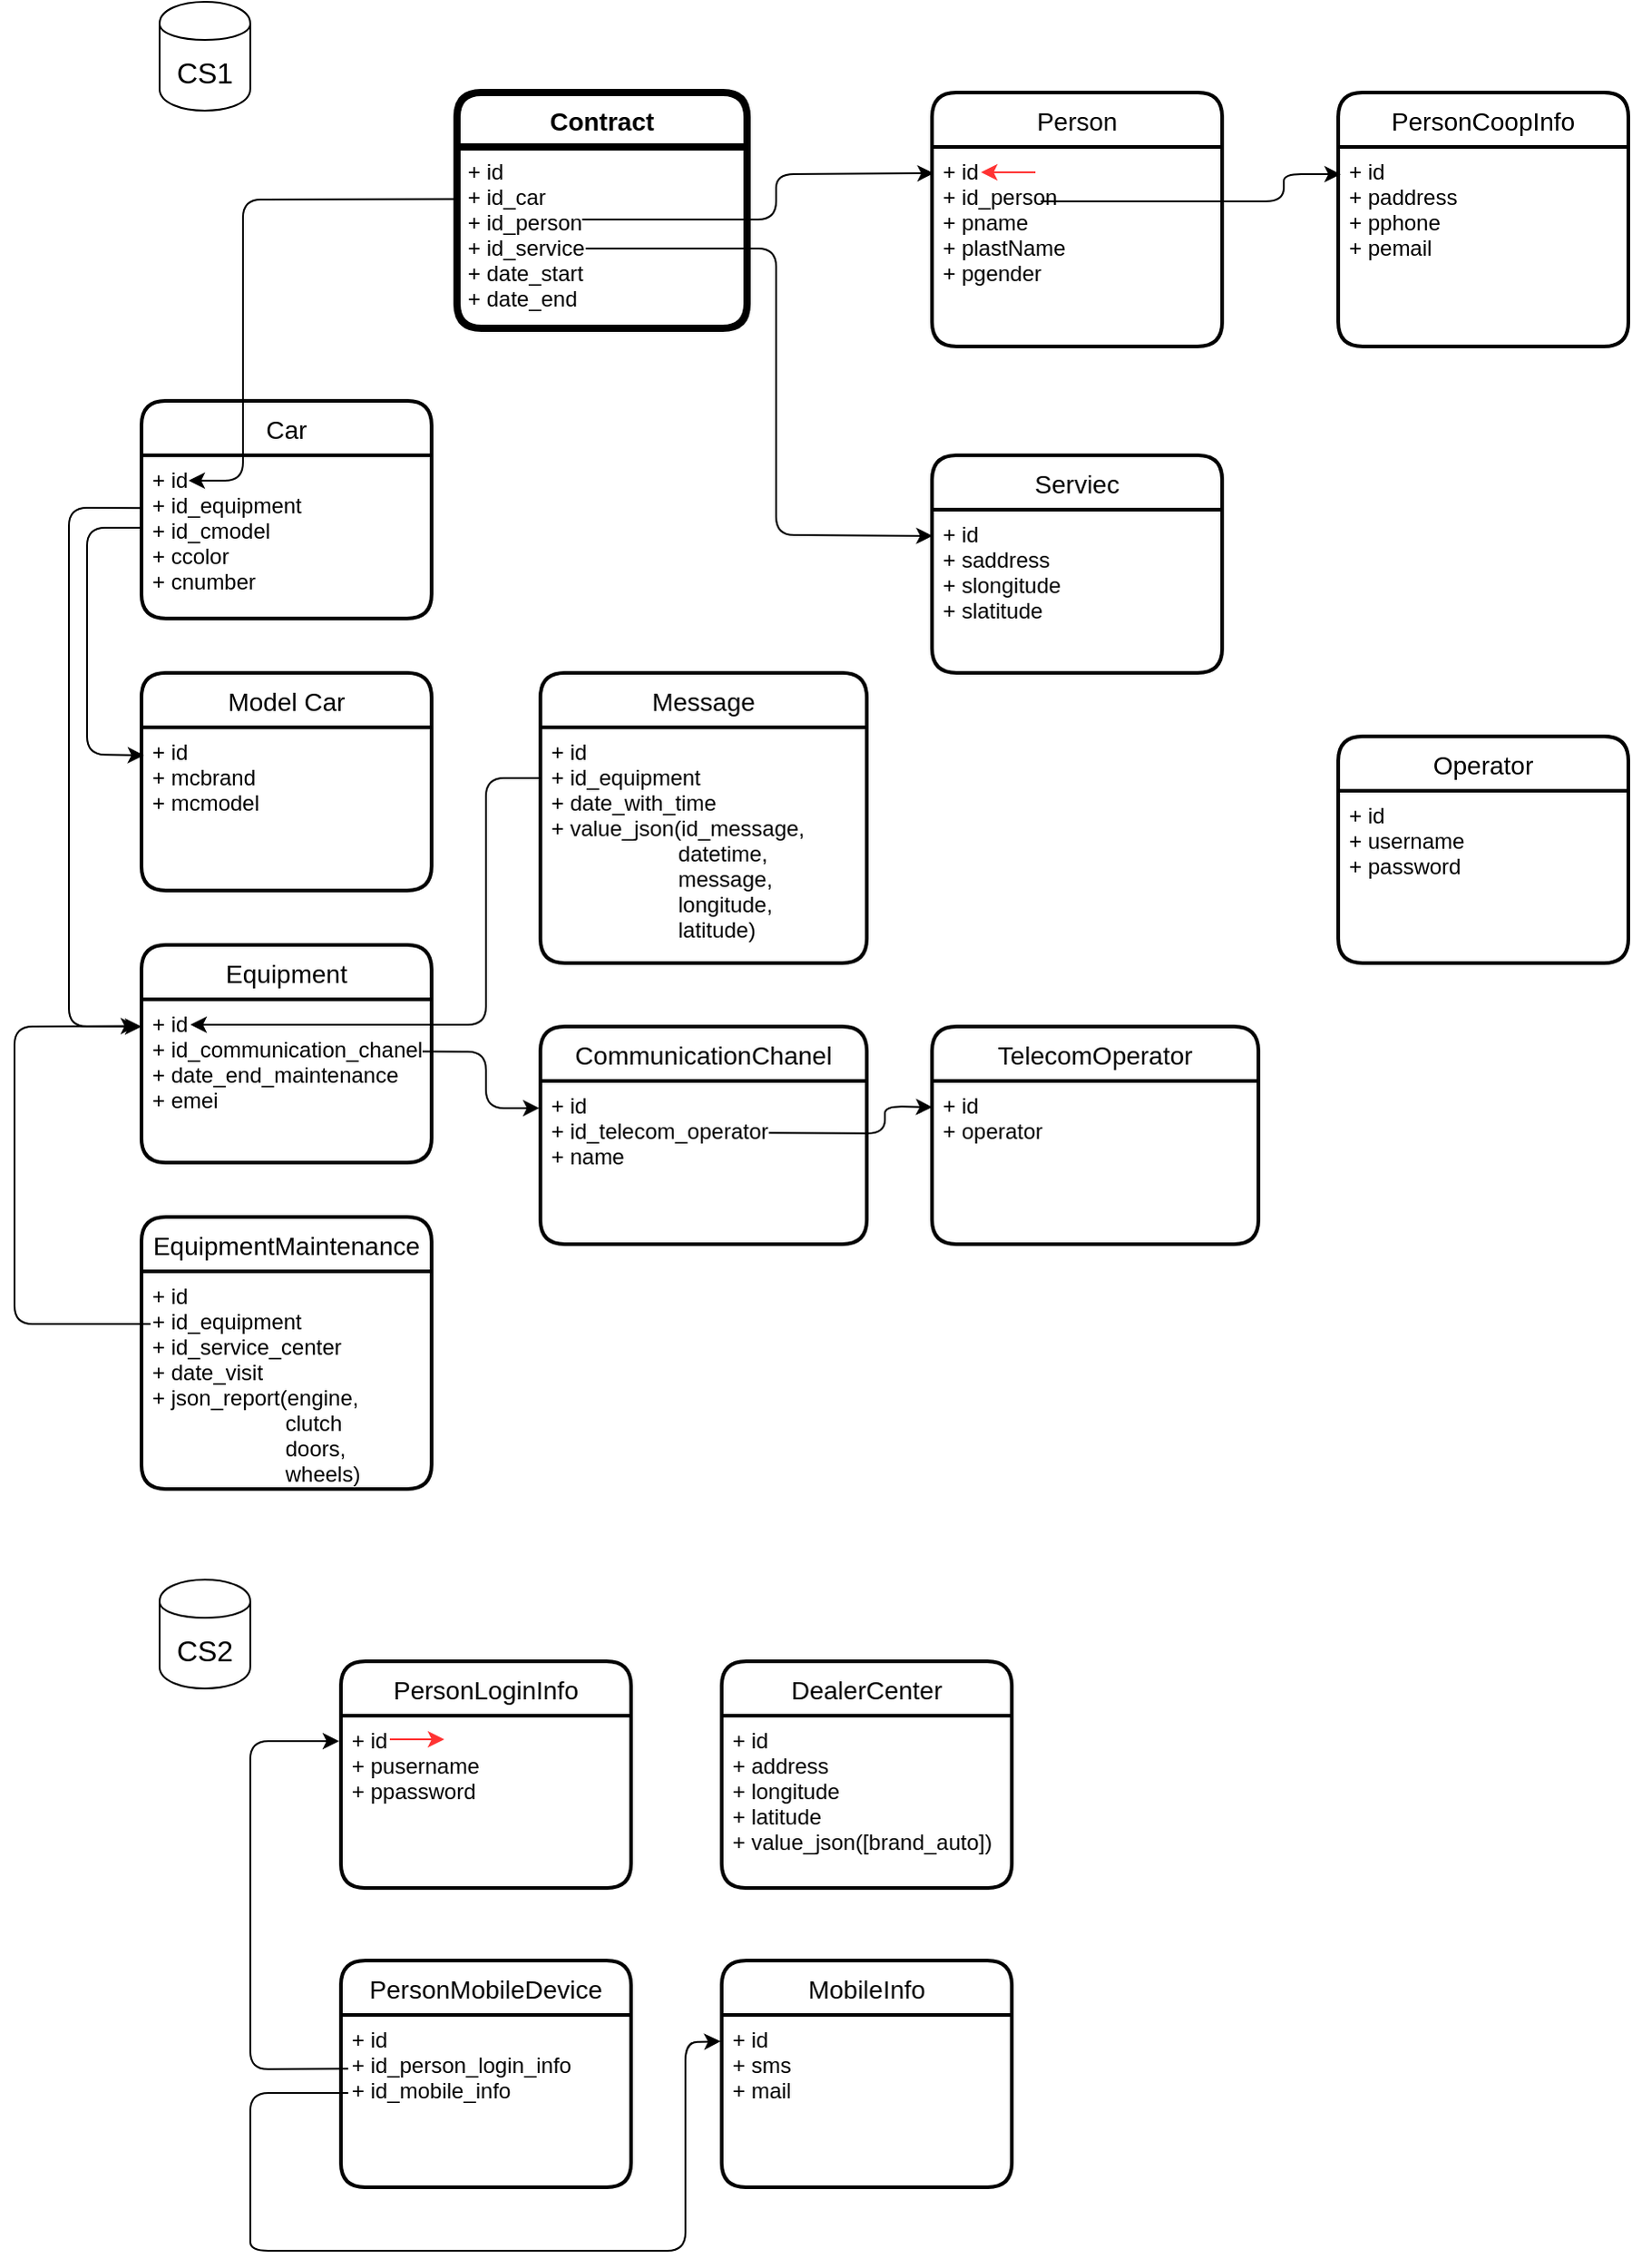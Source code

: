 <mxfile version="13.4.0"><diagram id="T7P3YKpvz4DEuK_9Z51c" name="Page-1"><mxGraphModel dx="830" dy="639" grid="1" gridSize="10" guides="1" tooltips="1" connect="1" arrows="1" fold="1" page="1" pageScale="1" pageWidth="827" pageHeight="1169" math="0" shadow="0"><root><mxCell id="0"/><mxCell id="1" parent="0"/><mxCell id="5yQ33lmolo7tfr5inS83-1" value="Contract" style="swimlane;childLayout=stackLayout;horizontal=1;startSize=30;horizontalStack=0;rounded=1;fontSize=14;fontStyle=1;strokeWidth=4;resizeParent=0;resizeLast=1;shadow=0;dashed=0;align=center;" parent="1" vertex="1"><mxGeometry x="334" y="70" width="160" height="130" as="geometry"/></mxCell><mxCell id="QtuaJJGVHw5_W9zmfLLQ-7" value="" style="endArrow=classic;html=1;entryX=0.006;entryY=0.132;entryDx=0;entryDy=0;entryPerimeter=0;" parent="5yQ33lmolo7tfr5inS83-1" target="5yQ33lmolo7tfr5inS83-8" edge="1"><mxGeometry width="50" height="50" relative="1" as="geometry"><mxPoint x="69" y="70" as="sourcePoint"/><mxPoint x="229" y="70" as="targetPoint"/><Array as="points"><mxPoint x="176" y="70"/><mxPoint x="176" y="45"/></Array></mxGeometry></mxCell><mxCell id="5yQ33lmolo7tfr5inS83-2" value="+ id&#xa;+ id_car&#xa;+ id_person&#xa;+ id_service&#xa;+ date_start&#xa;+ date_end" style="align=left;strokeColor=none;fillColor=none;spacingLeft=4;fontSize=12;verticalAlign=top;resizable=0;rotatable=0;part=1;" parent="5yQ33lmolo7tfr5inS83-1" vertex="1"><mxGeometry y="30" width="160" height="100" as="geometry"/></mxCell><mxCell id="5yQ33lmolo7tfr5inS83-3" value="Car" style="swimlane;childLayout=stackLayout;horizontal=1;startSize=30;horizontalStack=0;rounded=1;fontSize=14;fontStyle=0;strokeWidth=2;resizeParent=0;resizeLast=1;shadow=0;dashed=0;align=center;" parent="1" vertex="1"><mxGeometry x="160" y="240" width="160" height="120" as="geometry"/></mxCell><mxCell id="C8K9WklEfVpo-kMjgPmv-1" value="" style="endArrow=classic;html=1;exitX=0.003;exitY=0.288;exitDx=0;exitDy=0;exitPerimeter=0;" parent="5yQ33lmolo7tfr5inS83-3" source="5yQ33lmolo7tfr5inS83-2" edge="1"><mxGeometry width="50" height="50" relative="1" as="geometry"><mxPoint x="56" y="-36" as="sourcePoint"/><mxPoint x="26" y="44" as="targetPoint"/><Array as="points"><mxPoint x="56" y="-111"/><mxPoint x="56" y="44"/></Array></mxGeometry></mxCell><mxCell id="5yQ33lmolo7tfr5inS83-4" value="+ id&#xa;+ id_equipment&#xa;+ id_cmodel&#xa;+ ccolor&#xa;+ cnumber" style="align=left;strokeColor=none;fillColor=none;spacingLeft=4;fontSize=12;verticalAlign=top;resizable=0;rotatable=0;part=1;" parent="5yQ33lmolo7tfr5inS83-3" vertex="1"><mxGeometry y="30" width="160" height="90" as="geometry"/></mxCell><mxCell id="5yQ33lmolo7tfr5inS83-13" value="" style="endArrow=classic;html=1;entryX=0.009;entryY=0.172;entryDx=0;entryDy=0;entryPerimeter=0;exitX=0.004;exitY=0.445;exitDx=0;exitDy=0;exitPerimeter=0;" parent="1" source="5yQ33lmolo7tfr5inS83-4" target="5yQ33lmolo7tfr5inS83-6" edge="1"><mxGeometry width="50" height="50" relative="1" as="geometry"><mxPoint x="166.04" y="298.82" as="sourcePoint"/><mxPoint x="150" y="440" as="targetPoint"/><Array as="points"><mxPoint x="130" y="310"/><mxPoint x="130" y="360"/><mxPoint x="130" y="380"/><mxPoint x="130" y="435"/></Array></mxGeometry></mxCell><mxCell id="5yQ33lmolo7tfr5inS83-5" value="Model Car" style="swimlane;childLayout=stackLayout;horizontal=1;startSize=30;horizontalStack=0;rounded=1;fontSize=14;fontStyle=0;strokeWidth=2;resizeParent=0;resizeLast=1;shadow=0;dashed=0;align=center;" parent="1" vertex="1"><mxGeometry x="160" y="390" width="160" height="120" as="geometry"/></mxCell><mxCell id="5yQ33lmolo7tfr5inS83-6" value="+ id&#xa;+ mcbrand&#xa;+ mcmodel" style="align=left;strokeColor=none;fillColor=none;spacingLeft=4;fontSize=12;verticalAlign=top;resizable=0;rotatable=0;part=1;" parent="5yQ33lmolo7tfr5inS83-5" vertex="1"><mxGeometry y="30" width="160" height="90" as="geometry"/></mxCell><mxCell id="QtuaJJGVHw5_W9zmfLLQ-6" value="" style="endArrow=classic;html=1;entryX=0.009;entryY=0.137;entryDx=0;entryDy=0;entryPerimeter=0;" parent="1" target="QtuaJJGVHw5_W9zmfLLQ-2" edge="1"><mxGeometry width="50" height="50" relative="1" as="geometry"><mxPoint x="656" y="130" as="sourcePoint"/><mxPoint x="816" y="130" as="targetPoint"/><Array as="points"><mxPoint x="790" y="130"/><mxPoint x="790" y="115"/></Array></mxGeometry></mxCell><mxCell id="sAWZWfEUJYHEXtemmlB_-1" value="&lt;font style=&quot;font-size: 16px&quot;&gt;CS1&lt;/font&gt;" style="shape=cylinder;whiteSpace=wrap;html=1;boundedLbl=1;backgroundOutline=1;strokeWidth=1;" parent="1" vertex="1"><mxGeometry x="170" y="20" width="50" height="60" as="geometry"/></mxCell><mxCell id="QtuaJJGVHw5_W9zmfLLQ-1" value="PersonCoopInfo" style="swimlane;childLayout=stackLayout;horizontal=1;startSize=30;horizontalStack=0;rounded=1;fontSize=14;fontStyle=0;strokeWidth=2;resizeParent=0;resizeLast=1;shadow=0;dashed=0;align=center;" parent="1" vertex="1"><mxGeometry x="820" y="70" width="160" height="140" as="geometry"><mxRectangle x="510" y="240" width="80" height="30" as="alternateBounds"/></mxGeometry></mxCell><mxCell id="QtuaJJGVHw5_W9zmfLLQ-2" value="+ id&#xa;+ paddress&#xa;+ pphone&#xa;+ pemail" style="align=left;strokeColor=none;fillColor=none;spacingLeft=4;fontSize=12;verticalAlign=top;resizable=0;rotatable=0;part=1;" parent="QtuaJJGVHw5_W9zmfLLQ-1" vertex="1"><mxGeometry y="30" width="160" height="110" as="geometry"/></mxCell><mxCell id="sAWZWfEUJYHEXtemmlB_-2" value="&lt;font style=&quot;font-size: 16px&quot;&gt;CS2&lt;/font&gt;" style="shape=cylinder;whiteSpace=wrap;html=1;boundedLbl=1;backgroundOutline=1;" parent="1" vertex="1"><mxGeometry x="170" y="890" width="50" height="60" as="geometry"/></mxCell><mxCell id="BzE1KWT_iezdOjQco8ES-2" value="Equipment" style="swimlane;childLayout=stackLayout;horizontal=1;startSize=30;horizontalStack=0;rounded=1;fontSize=14;fontStyle=0;strokeWidth=2;resizeParent=0;resizeLast=1;shadow=0;dashed=0;align=center;" parent="1" vertex="1"><mxGeometry x="160" y="540" width="160" height="120" as="geometry"/></mxCell><mxCell id="BzE1KWT_iezdOjQco8ES-6" value="" style="endArrow=none;html=1;entryX=-0.001;entryY=0.215;entryDx=0;entryDy=0;endFill=0;startArrow=classic;startFill=1;entryPerimeter=0;" parent="BzE1KWT_iezdOjQco8ES-2" target="BzE1KWT_iezdOjQco8ES-5" edge="1"><mxGeometry width="50" height="50" relative="1" as="geometry"><mxPoint x="27" y="44" as="sourcePoint"/><mxPoint x="197" y="44" as="targetPoint"/><Array as="points"><mxPoint x="190" y="44"/><mxPoint x="190" y="-92"/></Array></mxGeometry></mxCell><mxCell id="BzE1KWT_iezdOjQco8ES-3" value="+ id&#xa;+ id_communication_chanel&#xa;+ date_end_maintenance&#xa;+ emei" style="align=left;strokeColor=none;fillColor=none;spacingLeft=4;fontSize=12;verticalAlign=top;resizable=0;rotatable=0;part=1;" parent="BzE1KWT_iezdOjQco8ES-2" vertex="1"><mxGeometry y="30" width="160" height="90" as="geometry"/></mxCell><mxCell id="BzE1KWT_iezdOjQco8ES-4" value="Message" style="swimlane;childLayout=stackLayout;horizontal=1;startSize=30;horizontalStack=0;rounded=1;fontSize=14;fontStyle=0;strokeWidth=2;resizeParent=0;resizeLast=1;shadow=0;dashed=0;align=center;" parent="1" vertex="1"><mxGeometry x="380" y="390" width="180" height="160" as="geometry"/></mxCell><mxCell id="BzE1KWT_iezdOjQco8ES-5" value="+ id&#xa;+ id_equipment&#xa;+ date_with_time&#xa;+ value_json(id_message, &#xa;                     datetime, &#xa;                     message, &#xa;                     longitude, &#xa;                     latitude)" style="align=left;strokeColor=none;fillColor=none;spacingLeft=4;fontSize=12;verticalAlign=top;resizable=0;rotatable=0;part=1;" parent="BzE1KWT_iezdOjQco8ES-4" vertex="1"><mxGeometry y="30" width="180" height="130" as="geometry"/></mxCell><mxCell id="5yQ33lmolo7tfr5inS83-7" value="Person" style="swimlane;childLayout=stackLayout;horizontal=1;startSize=30;horizontalStack=0;rounded=1;fontSize=14;fontStyle=0;strokeWidth=2;resizeParent=0;resizeLast=1;shadow=0;dashed=0;align=center;" parent="1" vertex="1"><mxGeometry x="596" y="70" width="160" height="140" as="geometry"><mxRectangle x="510" y="240" width="80" height="30" as="alternateBounds"/></mxGeometry></mxCell><mxCell id="xj4UQ5DVBK9mDo1mRzD2-7" value="" style="endArrow=classic;html=1;strokeColor=#FF3333;" edge="1" parent="5yQ33lmolo7tfr5inS83-7"><mxGeometry width="50" height="50" relative="1" as="geometry"><mxPoint x="57" y="44" as="sourcePoint"/><mxPoint x="27" y="44" as="targetPoint"/></mxGeometry></mxCell><mxCell id="5yQ33lmolo7tfr5inS83-8" value="+ id&#xa;+ id_person&#xa;+ pname&#xa;+ plastName&#xa;+ pgender" style="align=left;strokeColor=none;fillColor=none;spacingLeft=4;fontSize=12;verticalAlign=top;resizable=0;rotatable=0;part=1;" parent="5yQ33lmolo7tfr5inS83-7" vertex="1"><mxGeometry y="30" width="160" height="110" as="geometry"/></mxCell><mxCell id="BzE1KWT_iezdOjQco8ES-7" value="" style="endArrow=classic;html=1;entryX=0.002;entryY=0.161;entryDx=0;entryDy=0;entryPerimeter=0;" parent="1" target="5yQ33lmolo7tfr5inS83-10" edge="1"><mxGeometry width="50" height="50" relative="1" as="geometry"><mxPoint x="405" y="156" as="sourcePoint"/><mxPoint x="565" y="156" as="targetPoint"/><Array as="points"><mxPoint x="510" y="156"/><mxPoint x="510" y="314"/></Array></mxGeometry></mxCell><mxCell id="BzE1KWT_iezdOjQco8ES-8" value="" style="endArrow=classic;html=1;exitX=-0.002;exitY=0.323;exitDx=0;exitDy=0;exitPerimeter=0;" parent="1" source="5yQ33lmolo7tfr5inS83-4" edge="1"><mxGeometry width="50" height="50" relative="1" as="geometry"><mxPoint x="80" y="520" as="sourcePoint"/><mxPoint x="160" y="585" as="targetPoint"/><Array as="points"><mxPoint x="120" y="299"/><mxPoint x="120" y="585"/></Array></mxGeometry></mxCell><mxCell id="8RM_VlGZaCJcFXncmLeC-1" value="CommunicationChanel" style="swimlane;childLayout=stackLayout;horizontal=1;startSize=30;horizontalStack=0;rounded=1;fontSize=14;fontStyle=0;strokeWidth=2;resizeParent=0;resizeLast=1;shadow=0;dashed=0;align=center;" parent="1" vertex="1"><mxGeometry x="380" y="585" width="180" height="120" as="geometry"/></mxCell><mxCell id="8RM_VlGZaCJcFXncmLeC-3" value="+ id&#xa;+ id_telecom_operator&#xa;+ name" style="align=left;strokeColor=none;fillColor=none;spacingLeft=4;fontSize=12;verticalAlign=top;resizable=0;rotatable=0;part=1;" parent="8RM_VlGZaCJcFXncmLeC-1" vertex="1"><mxGeometry y="30" width="180" height="90" as="geometry"/></mxCell><mxCell id="8RM_VlGZaCJcFXncmLeC-8" value="" style="endArrow=classic;html=1;entryX=0.001;entryY=0.161;entryDx=0;entryDy=0;entryPerimeter=0;" parent="1" target="8RM_VlGZaCJcFXncmLeC-7" edge="1"><mxGeometry width="50" height="50" relative="1" as="geometry"><mxPoint x="506" y="643.58" as="sourcePoint"/><mxPoint x="586" y="643.58" as="targetPoint"/><Array as="points"><mxPoint x="570" y="644"/><mxPoint x="570" y="629"/></Array></mxGeometry></mxCell><mxCell id="8RM_VlGZaCJcFXncmLeC-9" value="" style="endArrow=classic;html=1;entryX=-0.003;entryY=0.166;entryDx=0;entryDy=0;entryPerimeter=0;" parent="1" target="8RM_VlGZaCJcFXncmLeC-3" edge="1"><mxGeometry width="50" height="50" relative="1" as="geometry"><mxPoint x="315" y="598.71" as="sourcePoint"/><mxPoint x="385" y="598.71" as="targetPoint"/><Array as="points"><mxPoint x="350" y="599"/><mxPoint x="350" y="630"/></Array></mxGeometry></mxCell><mxCell id="5yQ33lmolo7tfr5inS83-9" value="Serviec" style="swimlane;childLayout=stackLayout;horizontal=1;startSize=30;horizontalStack=0;rounded=1;fontSize=14;fontStyle=0;strokeWidth=2;resizeParent=0;resizeLast=1;shadow=0;dashed=0;align=center;" parent="1" vertex="1"><mxGeometry x="596" y="270" width="160" height="120" as="geometry"/></mxCell><mxCell id="5yQ33lmolo7tfr5inS83-10" value="+ id&#xa;+ saddress&#xa;+ slongitude&#xa;+ slatitude" style="align=left;strokeColor=none;fillColor=none;spacingLeft=4;fontSize=12;verticalAlign=top;resizable=0;rotatable=0;part=1;" parent="5yQ33lmolo7tfr5inS83-9" vertex="1"><mxGeometry y="30" width="160" height="90" as="geometry"/></mxCell><mxCell id="8RM_VlGZaCJcFXncmLeC-6" value="TelecomOperator" style="swimlane;childLayout=stackLayout;horizontal=1;startSize=30;horizontalStack=0;rounded=1;fontSize=14;fontStyle=0;strokeWidth=2;resizeParent=0;resizeLast=1;shadow=0;dashed=0;align=center;" parent="1" vertex="1"><mxGeometry x="596" y="585" width="180" height="120" as="geometry"/></mxCell><mxCell id="8RM_VlGZaCJcFXncmLeC-7" value="+ id&#xa;+ operator" style="align=left;strokeColor=none;fillColor=none;spacingLeft=4;fontSize=12;verticalAlign=top;resizable=0;rotatable=0;part=1;" parent="8RM_VlGZaCJcFXncmLeC-6" vertex="1"><mxGeometry y="30" width="180" height="90" as="geometry"/></mxCell><mxCell id="tuhnVBt2THWgtrsmBVoV-1" value="Operator" style="swimlane;childLayout=stackLayout;horizontal=1;startSize=30;horizontalStack=0;rounded=1;fontSize=14;fontStyle=0;strokeWidth=2;resizeParent=0;resizeLast=1;shadow=0;dashed=0;align=center;" parent="1" vertex="1"><mxGeometry x="820" y="425" width="160" height="125" as="geometry"><mxRectangle x="510" y="240" width="80" height="30" as="alternateBounds"/></mxGeometry></mxCell><mxCell id="tuhnVBt2THWgtrsmBVoV-2" value="+ id&#xa;+ username&#xa;+ password" style="align=left;strokeColor=none;fillColor=none;spacingLeft=4;fontSize=12;verticalAlign=top;resizable=0;rotatable=0;part=1;" parent="tuhnVBt2THWgtrsmBVoV-1" vertex="1"><mxGeometry y="30" width="160" height="95" as="geometry"/></mxCell><mxCell id="sAWZWfEUJYHEXtemmlB_-3" value="PersonLoginInfo" style="swimlane;childLayout=stackLayout;horizontal=1;startSize=30;horizontalStack=0;rounded=1;fontSize=14;fontStyle=0;strokeWidth=2;resizeParent=0;resizeLast=1;shadow=0;dashed=0;align=center;" parent="1" vertex="1"><mxGeometry x="270" y="935" width="160" height="125" as="geometry"><mxRectangle x="510" y="240" width="80" height="30" as="alternateBounds"/></mxGeometry></mxCell><mxCell id="xj4UQ5DVBK9mDo1mRzD2-8" value="" style="endArrow=classic;html=1;strokeColor=#FF3333;" edge="1" parent="sAWZWfEUJYHEXtemmlB_-3"><mxGeometry width="50" height="50" relative="1" as="geometry"><mxPoint x="27" y="43" as="sourcePoint"/><mxPoint x="57" y="43" as="targetPoint"/></mxGeometry></mxCell><mxCell id="sAWZWfEUJYHEXtemmlB_-4" value="+ id&#xa;+ pusername&#xa;+ ppassword" style="align=left;strokeColor=none;fillColor=none;spacingLeft=4;fontSize=12;verticalAlign=top;resizable=0;rotatable=0;part=1;" parent="sAWZWfEUJYHEXtemmlB_-3" vertex="1"><mxGeometry y="30" width="160" height="95" as="geometry"/></mxCell><mxCell id="0ne-gUpexQyV1_MktuvJ-1" value="DealerCenter" style="swimlane;childLayout=stackLayout;horizontal=1;startSize=30;horizontalStack=0;rounded=1;fontSize=14;fontStyle=0;strokeWidth=2;resizeParent=0;resizeLast=1;shadow=0;dashed=0;align=center;" parent="1" vertex="1"><mxGeometry x="480" y="935" width="160" height="125" as="geometry"><mxRectangle x="510" y="240" width="80" height="30" as="alternateBounds"/></mxGeometry></mxCell><mxCell id="0ne-gUpexQyV1_MktuvJ-2" value="+ id&#xa;+ address&#xa;+ longitude&#xa;+ latitude&#xa;+ value_json([brand_auto])" style="align=left;strokeColor=none;fillColor=none;spacingLeft=4;fontSize=12;verticalAlign=top;resizable=0;rotatable=0;part=1;" parent="0ne-gUpexQyV1_MktuvJ-1" vertex="1"><mxGeometry y="30" width="160" height="95" as="geometry"/></mxCell><mxCell id="IJLIkOLSp4EJkHe5X6NE-1" value="EquipmentMaintenance" style="swimlane;childLayout=stackLayout;horizontal=1;startSize=30;horizontalStack=0;rounded=1;fontSize=14;fontStyle=0;strokeWidth=2;resizeParent=0;resizeLast=1;shadow=0;dashed=0;align=center;" parent="1" vertex="1"><mxGeometry x="160" y="690" width="160" height="150" as="geometry"/></mxCell><mxCell id="IJLIkOLSp4EJkHe5X6NE-3" value="+ id&#xa;+ id_equipment&#xa;+ id_service_center&#xa;+ date_visit&#xa;+ json_report(engine,&#xa;                      clutch&#xa;                      doors,&#xa;                      wheels)" style="align=left;strokeColor=none;fillColor=none;spacingLeft=4;fontSize=12;verticalAlign=top;resizable=0;rotatable=0;part=1;" parent="IJLIkOLSp4EJkHe5X6NE-1" vertex="1"><mxGeometry y="30" width="160" height="120" as="geometry"/></mxCell><mxCell id="IJLIkOLSp4EJkHe5X6NE-4" value="" style="endArrow=classic;html=1;entryX=-0.015;entryY=0.163;entryDx=0;entryDy=0;entryPerimeter=0;" parent="1" target="BzE1KWT_iezdOjQco8ES-3" edge="1"><mxGeometry width="50" height="50" relative="1" as="geometry"><mxPoint x="165" y="749" as="sourcePoint"/><mxPoint x="120" y="580" as="targetPoint"/><Array as="points"><mxPoint x="90" y="749"/><mxPoint x="90" y="585"/></Array></mxGeometry></mxCell><mxCell id="xj4UQ5DVBK9mDo1mRzD2-1" value="PersonMobileDevice" style="swimlane;childLayout=stackLayout;horizontal=1;startSize=30;horizontalStack=0;rounded=1;fontSize=14;fontStyle=0;strokeWidth=2;resizeParent=0;resizeLast=1;shadow=0;dashed=0;align=center;" vertex="1" parent="1"><mxGeometry x="270" y="1100" width="160" height="125" as="geometry"><mxRectangle x="510" y="240" width="80" height="30" as="alternateBounds"/></mxGeometry></mxCell><mxCell id="xj4UQ5DVBK9mDo1mRzD2-2" value="+ id&#xa;+ id_person_login_info&#xa;+ id_mobile_info" style="align=left;strokeColor=none;fillColor=none;spacingLeft=4;fontSize=12;verticalAlign=top;resizable=0;rotatable=0;part=1;" vertex="1" parent="xj4UQ5DVBK9mDo1mRzD2-1"><mxGeometry y="30" width="160" height="95" as="geometry"/></mxCell><mxCell id="xj4UQ5DVBK9mDo1mRzD2-3" value="MobileInfo" style="swimlane;childLayout=stackLayout;horizontal=1;startSize=30;horizontalStack=0;rounded=1;fontSize=14;fontStyle=0;strokeWidth=2;resizeParent=0;resizeLast=1;shadow=0;dashed=0;align=center;" vertex="1" parent="1"><mxGeometry x="480" y="1100" width="160" height="125" as="geometry"><mxRectangle x="510" y="240" width="80" height="30" as="alternateBounds"/></mxGeometry></mxCell><mxCell id="xj4UQ5DVBK9mDo1mRzD2-4" value="+ id&#xa;+ sms&#xa;+ mail" style="align=left;strokeColor=none;fillColor=none;spacingLeft=4;fontSize=12;verticalAlign=top;resizable=0;rotatable=0;part=1;" vertex="1" parent="xj4UQ5DVBK9mDo1mRzD2-3"><mxGeometry y="30" width="160" height="95" as="geometry"/></mxCell><mxCell id="xj4UQ5DVBK9mDo1mRzD2-5" value="" style="endArrow=classic;html=1;exitX=0;exitY=0.312;exitDx=0;exitDy=0;exitPerimeter=0;" edge="1" parent="1"><mxGeometry width="50" height="50" relative="1" as="geometry"><mxPoint x="274" y="1159.64" as="sourcePoint"/><mxPoint x="269" y="979" as="targetPoint"/><Array as="points"><mxPoint x="220" y="1160"/><mxPoint x="220" y="979"/></Array></mxGeometry></mxCell><mxCell id="xj4UQ5DVBK9mDo1mRzD2-6" value="" style="endArrow=classic;html=1;entryX=-0.004;entryY=0.153;entryDx=0;entryDy=0;entryPerimeter=0;" edge="1" parent="1" target="xj4UQ5DVBK9mDo1mRzD2-4"><mxGeometry width="50" height="50" relative="1" as="geometry"><mxPoint x="274" y="1173" as="sourcePoint"/><mxPoint x="234" y="1173" as="targetPoint"/><Array as="points"><mxPoint x="220" y="1173"/><mxPoint x="220" y="1240"/><mxPoint x="220" y="1260"/><mxPoint x="460" y="1260"/><mxPoint x="460" y="1145"/></Array></mxGeometry></mxCell></root></mxGraphModel></diagram></mxfile>